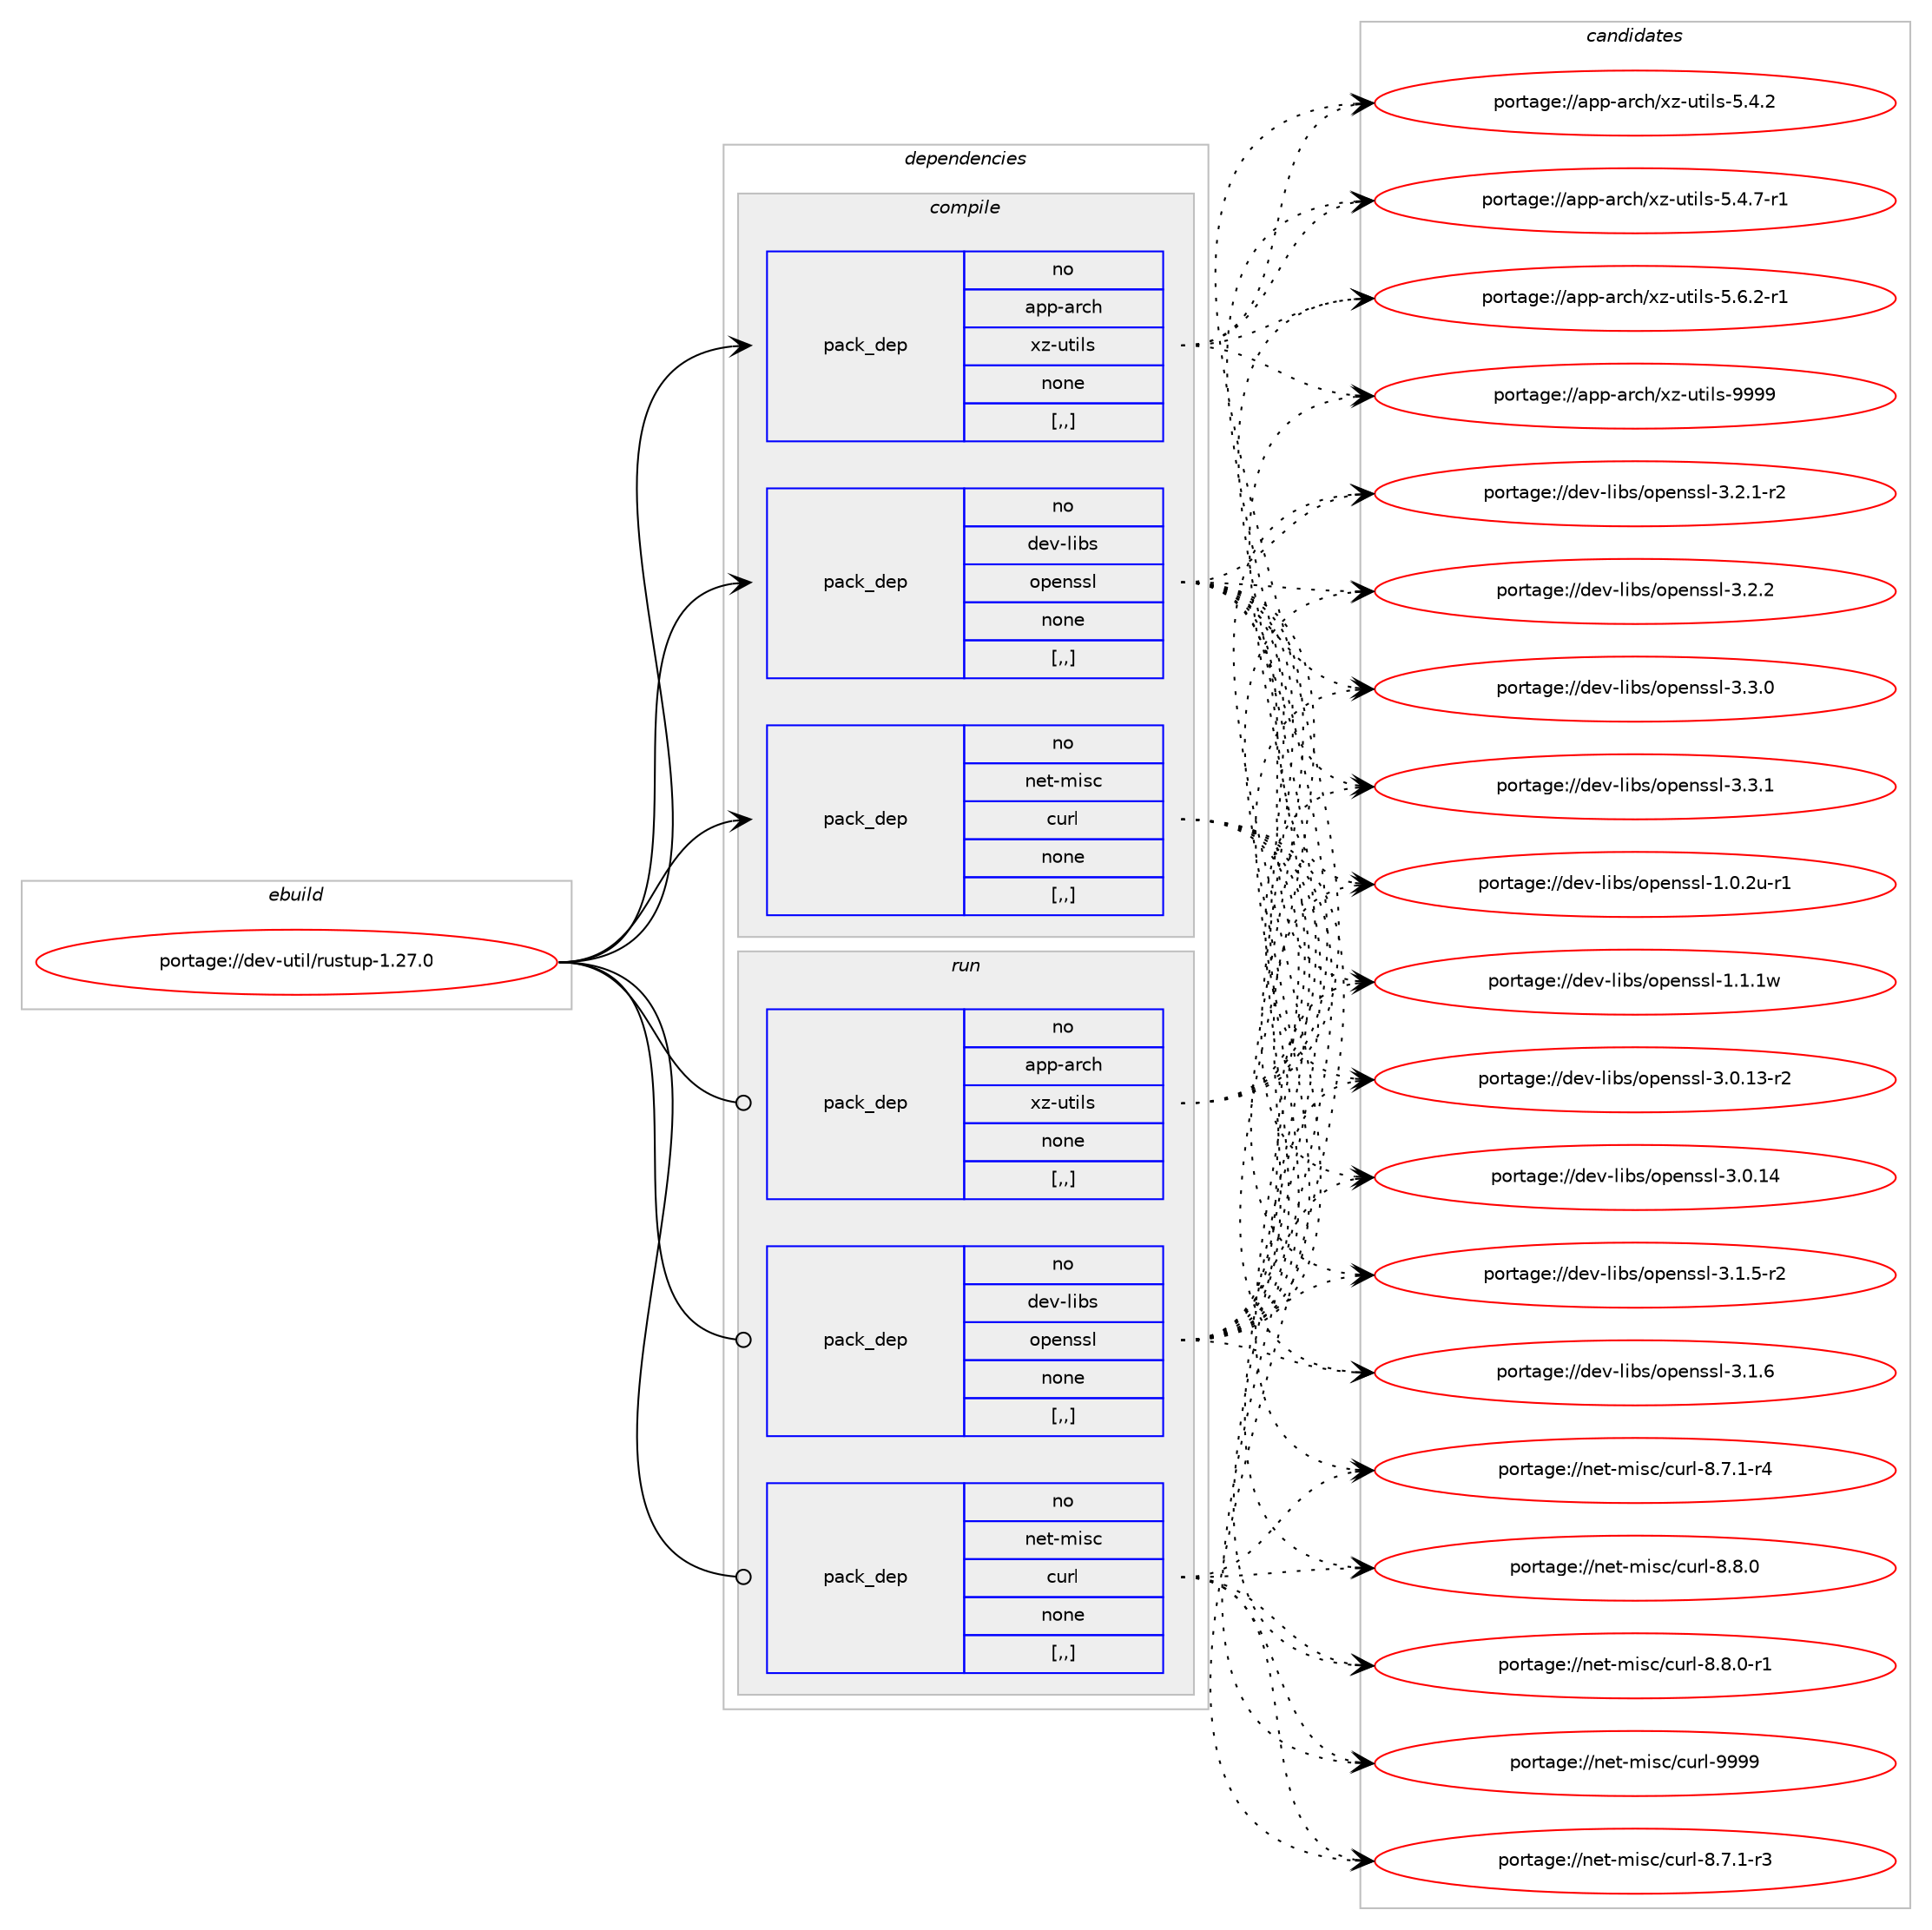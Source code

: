 digraph prolog {

# *************
# Graph options
# *************

newrank=true;
concentrate=true;
compound=true;
graph [rankdir=LR,fontname=Helvetica,fontsize=10,ranksep=1.5];#, ranksep=2.5, nodesep=0.2];
edge  [arrowhead=vee];
node  [fontname=Helvetica,fontsize=10];

# **********
# The ebuild
# **********

subgraph cluster_leftcol {
color=gray;
rank=same;
label=<<i>ebuild</i>>;
id [label="portage://dev-util/rustup-1.27.0", color=red, width=4, href="../dev-util/rustup-1.27.0.svg"];
}

# ****************
# The dependencies
# ****************

subgraph cluster_midcol {
color=gray;
label=<<i>dependencies</i>>;
subgraph cluster_compile {
fillcolor="#eeeeee";
style=filled;
label=<<i>compile</i>>;
subgraph pack153266 {
dependency214976 [label=<<TABLE BORDER="0" CELLBORDER="1" CELLSPACING="0" CELLPADDING="4" WIDTH="220"><TR><TD ROWSPAN="6" CELLPADDING="30">pack_dep</TD></TR><TR><TD WIDTH="110">no</TD></TR><TR><TD>app-arch</TD></TR><TR><TD>xz-utils</TD></TR><TR><TD>none</TD></TR><TR><TD>[,,]</TD></TR></TABLE>>, shape=none, color=blue];
}
id:e -> dependency214976:w [weight=20,style="solid",arrowhead="vee"];
subgraph pack153267 {
dependency214977 [label=<<TABLE BORDER="0" CELLBORDER="1" CELLSPACING="0" CELLPADDING="4" WIDTH="220"><TR><TD ROWSPAN="6" CELLPADDING="30">pack_dep</TD></TR><TR><TD WIDTH="110">no</TD></TR><TR><TD>dev-libs</TD></TR><TR><TD>openssl</TD></TR><TR><TD>none</TD></TR><TR><TD>[,,]</TD></TR></TABLE>>, shape=none, color=blue];
}
id:e -> dependency214977:w [weight=20,style="solid",arrowhead="vee"];
subgraph pack153268 {
dependency214978 [label=<<TABLE BORDER="0" CELLBORDER="1" CELLSPACING="0" CELLPADDING="4" WIDTH="220"><TR><TD ROWSPAN="6" CELLPADDING="30">pack_dep</TD></TR><TR><TD WIDTH="110">no</TD></TR><TR><TD>net-misc</TD></TR><TR><TD>curl</TD></TR><TR><TD>none</TD></TR><TR><TD>[,,]</TD></TR></TABLE>>, shape=none, color=blue];
}
id:e -> dependency214978:w [weight=20,style="solid",arrowhead="vee"];
}
subgraph cluster_compileandrun {
fillcolor="#eeeeee";
style=filled;
label=<<i>compile and run</i>>;
}
subgraph cluster_run {
fillcolor="#eeeeee";
style=filled;
label=<<i>run</i>>;
subgraph pack153269 {
dependency214979 [label=<<TABLE BORDER="0" CELLBORDER="1" CELLSPACING="0" CELLPADDING="4" WIDTH="220"><TR><TD ROWSPAN="6" CELLPADDING="30">pack_dep</TD></TR><TR><TD WIDTH="110">no</TD></TR><TR><TD>app-arch</TD></TR><TR><TD>xz-utils</TD></TR><TR><TD>none</TD></TR><TR><TD>[,,]</TD></TR></TABLE>>, shape=none, color=blue];
}
id:e -> dependency214979:w [weight=20,style="solid",arrowhead="odot"];
subgraph pack153270 {
dependency214980 [label=<<TABLE BORDER="0" CELLBORDER="1" CELLSPACING="0" CELLPADDING="4" WIDTH="220"><TR><TD ROWSPAN="6" CELLPADDING="30">pack_dep</TD></TR><TR><TD WIDTH="110">no</TD></TR><TR><TD>dev-libs</TD></TR><TR><TD>openssl</TD></TR><TR><TD>none</TD></TR><TR><TD>[,,]</TD></TR></TABLE>>, shape=none, color=blue];
}
id:e -> dependency214980:w [weight=20,style="solid",arrowhead="odot"];
subgraph pack153271 {
dependency214981 [label=<<TABLE BORDER="0" CELLBORDER="1" CELLSPACING="0" CELLPADDING="4" WIDTH="220"><TR><TD ROWSPAN="6" CELLPADDING="30">pack_dep</TD></TR><TR><TD WIDTH="110">no</TD></TR><TR><TD>net-misc</TD></TR><TR><TD>curl</TD></TR><TR><TD>none</TD></TR><TR><TD>[,,]</TD></TR></TABLE>>, shape=none, color=blue];
}
id:e -> dependency214981:w [weight=20,style="solid",arrowhead="odot"];
}
}

# **************
# The candidates
# **************

subgraph cluster_choices {
rank=same;
color=gray;
label=<<i>candidates</i>>;

subgraph choice153266 {
color=black;
nodesep=1;
choice971121124597114991044712012245117116105108115455346524650 [label="portage://app-arch/xz-utils-5.4.2", color=red, width=4,href="../app-arch/xz-utils-5.4.2.svg"];
choice9711211245971149910447120122451171161051081154553465246554511449 [label="portage://app-arch/xz-utils-5.4.7-r1", color=red, width=4,href="../app-arch/xz-utils-5.4.7-r1.svg"];
choice9711211245971149910447120122451171161051081154553465446504511449 [label="portage://app-arch/xz-utils-5.6.2-r1", color=red, width=4,href="../app-arch/xz-utils-5.6.2-r1.svg"];
choice9711211245971149910447120122451171161051081154557575757 [label="portage://app-arch/xz-utils-9999", color=red, width=4,href="../app-arch/xz-utils-9999.svg"];
dependency214976:e -> choice971121124597114991044712012245117116105108115455346524650:w [style=dotted,weight="100"];
dependency214976:e -> choice9711211245971149910447120122451171161051081154553465246554511449:w [style=dotted,weight="100"];
dependency214976:e -> choice9711211245971149910447120122451171161051081154553465446504511449:w [style=dotted,weight="100"];
dependency214976:e -> choice9711211245971149910447120122451171161051081154557575757:w [style=dotted,weight="100"];
}
subgraph choice153267 {
color=black;
nodesep=1;
choice1001011184510810598115471111121011101151151084549464846501174511449 [label="portage://dev-libs/openssl-1.0.2u-r1", color=red, width=4,href="../dev-libs/openssl-1.0.2u-r1.svg"];
choice100101118451081059811547111112101110115115108454946494649119 [label="portage://dev-libs/openssl-1.1.1w", color=red, width=4,href="../dev-libs/openssl-1.1.1w.svg"];
choice100101118451081059811547111112101110115115108455146484649514511450 [label="portage://dev-libs/openssl-3.0.13-r2", color=red, width=4,href="../dev-libs/openssl-3.0.13-r2.svg"];
choice10010111845108105981154711111210111011511510845514648464952 [label="portage://dev-libs/openssl-3.0.14", color=red, width=4,href="../dev-libs/openssl-3.0.14.svg"];
choice1001011184510810598115471111121011101151151084551464946534511450 [label="portage://dev-libs/openssl-3.1.5-r2", color=red, width=4,href="../dev-libs/openssl-3.1.5-r2.svg"];
choice100101118451081059811547111112101110115115108455146494654 [label="portage://dev-libs/openssl-3.1.6", color=red, width=4,href="../dev-libs/openssl-3.1.6.svg"];
choice1001011184510810598115471111121011101151151084551465046494511450 [label="portage://dev-libs/openssl-3.2.1-r2", color=red, width=4,href="../dev-libs/openssl-3.2.1-r2.svg"];
choice100101118451081059811547111112101110115115108455146504650 [label="portage://dev-libs/openssl-3.2.2", color=red, width=4,href="../dev-libs/openssl-3.2.2.svg"];
choice100101118451081059811547111112101110115115108455146514648 [label="portage://dev-libs/openssl-3.3.0", color=red, width=4,href="../dev-libs/openssl-3.3.0.svg"];
choice100101118451081059811547111112101110115115108455146514649 [label="portage://dev-libs/openssl-3.3.1", color=red, width=4,href="../dev-libs/openssl-3.3.1.svg"];
dependency214977:e -> choice1001011184510810598115471111121011101151151084549464846501174511449:w [style=dotted,weight="100"];
dependency214977:e -> choice100101118451081059811547111112101110115115108454946494649119:w [style=dotted,weight="100"];
dependency214977:e -> choice100101118451081059811547111112101110115115108455146484649514511450:w [style=dotted,weight="100"];
dependency214977:e -> choice10010111845108105981154711111210111011511510845514648464952:w [style=dotted,weight="100"];
dependency214977:e -> choice1001011184510810598115471111121011101151151084551464946534511450:w [style=dotted,weight="100"];
dependency214977:e -> choice100101118451081059811547111112101110115115108455146494654:w [style=dotted,weight="100"];
dependency214977:e -> choice1001011184510810598115471111121011101151151084551465046494511450:w [style=dotted,weight="100"];
dependency214977:e -> choice100101118451081059811547111112101110115115108455146504650:w [style=dotted,weight="100"];
dependency214977:e -> choice100101118451081059811547111112101110115115108455146514648:w [style=dotted,weight="100"];
dependency214977:e -> choice100101118451081059811547111112101110115115108455146514649:w [style=dotted,weight="100"];
}
subgraph choice153268 {
color=black;
nodesep=1;
choice110101116451091051159947991171141084556465546494511451 [label="portage://net-misc/curl-8.7.1-r3", color=red, width=4,href="../net-misc/curl-8.7.1-r3.svg"];
choice110101116451091051159947991171141084556465546494511452 [label="portage://net-misc/curl-8.7.1-r4", color=red, width=4,href="../net-misc/curl-8.7.1-r4.svg"];
choice11010111645109105115994799117114108455646564648 [label="portage://net-misc/curl-8.8.0", color=red, width=4,href="../net-misc/curl-8.8.0.svg"];
choice110101116451091051159947991171141084556465646484511449 [label="portage://net-misc/curl-8.8.0-r1", color=red, width=4,href="../net-misc/curl-8.8.0-r1.svg"];
choice110101116451091051159947991171141084557575757 [label="portage://net-misc/curl-9999", color=red, width=4,href="../net-misc/curl-9999.svg"];
dependency214978:e -> choice110101116451091051159947991171141084556465546494511451:w [style=dotted,weight="100"];
dependency214978:e -> choice110101116451091051159947991171141084556465546494511452:w [style=dotted,weight="100"];
dependency214978:e -> choice11010111645109105115994799117114108455646564648:w [style=dotted,weight="100"];
dependency214978:e -> choice110101116451091051159947991171141084556465646484511449:w [style=dotted,weight="100"];
dependency214978:e -> choice110101116451091051159947991171141084557575757:w [style=dotted,weight="100"];
}
subgraph choice153269 {
color=black;
nodesep=1;
choice971121124597114991044712012245117116105108115455346524650 [label="portage://app-arch/xz-utils-5.4.2", color=red, width=4,href="../app-arch/xz-utils-5.4.2.svg"];
choice9711211245971149910447120122451171161051081154553465246554511449 [label="portage://app-arch/xz-utils-5.4.7-r1", color=red, width=4,href="../app-arch/xz-utils-5.4.7-r1.svg"];
choice9711211245971149910447120122451171161051081154553465446504511449 [label="portage://app-arch/xz-utils-5.6.2-r1", color=red, width=4,href="../app-arch/xz-utils-5.6.2-r1.svg"];
choice9711211245971149910447120122451171161051081154557575757 [label="portage://app-arch/xz-utils-9999", color=red, width=4,href="../app-arch/xz-utils-9999.svg"];
dependency214979:e -> choice971121124597114991044712012245117116105108115455346524650:w [style=dotted,weight="100"];
dependency214979:e -> choice9711211245971149910447120122451171161051081154553465246554511449:w [style=dotted,weight="100"];
dependency214979:e -> choice9711211245971149910447120122451171161051081154553465446504511449:w [style=dotted,weight="100"];
dependency214979:e -> choice9711211245971149910447120122451171161051081154557575757:w [style=dotted,weight="100"];
}
subgraph choice153270 {
color=black;
nodesep=1;
choice1001011184510810598115471111121011101151151084549464846501174511449 [label="portage://dev-libs/openssl-1.0.2u-r1", color=red, width=4,href="../dev-libs/openssl-1.0.2u-r1.svg"];
choice100101118451081059811547111112101110115115108454946494649119 [label="portage://dev-libs/openssl-1.1.1w", color=red, width=4,href="../dev-libs/openssl-1.1.1w.svg"];
choice100101118451081059811547111112101110115115108455146484649514511450 [label="portage://dev-libs/openssl-3.0.13-r2", color=red, width=4,href="../dev-libs/openssl-3.0.13-r2.svg"];
choice10010111845108105981154711111210111011511510845514648464952 [label="portage://dev-libs/openssl-3.0.14", color=red, width=4,href="../dev-libs/openssl-3.0.14.svg"];
choice1001011184510810598115471111121011101151151084551464946534511450 [label="portage://dev-libs/openssl-3.1.5-r2", color=red, width=4,href="../dev-libs/openssl-3.1.5-r2.svg"];
choice100101118451081059811547111112101110115115108455146494654 [label="portage://dev-libs/openssl-3.1.6", color=red, width=4,href="../dev-libs/openssl-3.1.6.svg"];
choice1001011184510810598115471111121011101151151084551465046494511450 [label="portage://dev-libs/openssl-3.2.1-r2", color=red, width=4,href="../dev-libs/openssl-3.2.1-r2.svg"];
choice100101118451081059811547111112101110115115108455146504650 [label="portage://dev-libs/openssl-3.2.2", color=red, width=4,href="../dev-libs/openssl-3.2.2.svg"];
choice100101118451081059811547111112101110115115108455146514648 [label="portage://dev-libs/openssl-3.3.0", color=red, width=4,href="../dev-libs/openssl-3.3.0.svg"];
choice100101118451081059811547111112101110115115108455146514649 [label="portage://dev-libs/openssl-3.3.1", color=red, width=4,href="../dev-libs/openssl-3.3.1.svg"];
dependency214980:e -> choice1001011184510810598115471111121011101151151084549464846501174511449:w [style=dotted,weight="100"];
dependency214980:e -> choice100101118451081059811547111112101110115115108454946494649119:w [style=dotted,weight="100"];
dependency214980:e -> choice100101118451081059811547111112101110115115108455146484649514511450:w [style=dotted,weight="100"];
dependency214980:e -> choice10010111845108105981154711111210111011511510845514648464952:w [style=dotted,weight="100"];
dependency214980:e -> choice1001011184510810598115471111121011101151151084551464946534511450:w [style=dotted,weight="100"];
dependency214980:e -> choice100101118451081059811547111112101110115115108455146494654:w [style=dotted,weight="100"];
dependency214980:e -> choice1001011184510810598115471111121011101151151084551465046494511450:w [style=dotted,weight="100"];
dependency214980:e -> choice100101118451081059811547111112101110115115108455146504650:w [style=dotted,weight="100"];
dependency214980:e -> choice100101118451081059811547111112101110115115108455146514648:w [style=dotted,weight="100"];
dependency214980:e -> choice100101118451081059811547111112101110115115108455146514649:w [style=dotted,weight="100"];
}
subgraph choice153271 {
color=black;
nodesep=1;
choice110101116451091051159947991171141084556465546494511451 [label="portage://net-misc/curl-8.7.1-r3", color=red, width=4,href="../net-misc/curl-8.7.1-r3.svg"];
choice110101116451091051159947991171141084556465546494511452 [label="portage://net-misc/curl-8.7.1-r4", color=red, width=4,href="../net-misc/curl-8.7.1-r4.svg"];
choice11010111645109105115994799117114108455646564648 [label="portage://net-misc/curl-8.8.0", color=red, width=4,href="../net-misc/curl-8.8.0.svg"];
choice110101116451091051159947991171141084556465646484511449 [label="portage://net-misc/curl-8.8.0-r1", color=red, width=4,href="../net-misc/curl-8.8.0-r1.svg"];
choice110101116451091051159947991171141084557575757 [label="portage://net-misc/curl-9999", color=red, width=4,href="../net-misc/curl-9999.svg"];
dependency214981:e -> choice110101116451091051159947991171141084556465546494511451:w [style=dotted,weight="100"];
dependency214981:e -> choice110101116451091051159947991171141084556465546494511452:w [style=dotted,weight="100"];
dependency214981:e -> choice11010111645109105115994799117114108455646564648:w [style=dotted,weight="100"];
dependency214981:e -> choice110101116451091051159947991171141084556465646484511449:w [style=dotted,weight="100"];
dependency214981:e -> choice110101116451091051159947991171141084557575757:w [style=dotted,weight="100"];
}
}

}
